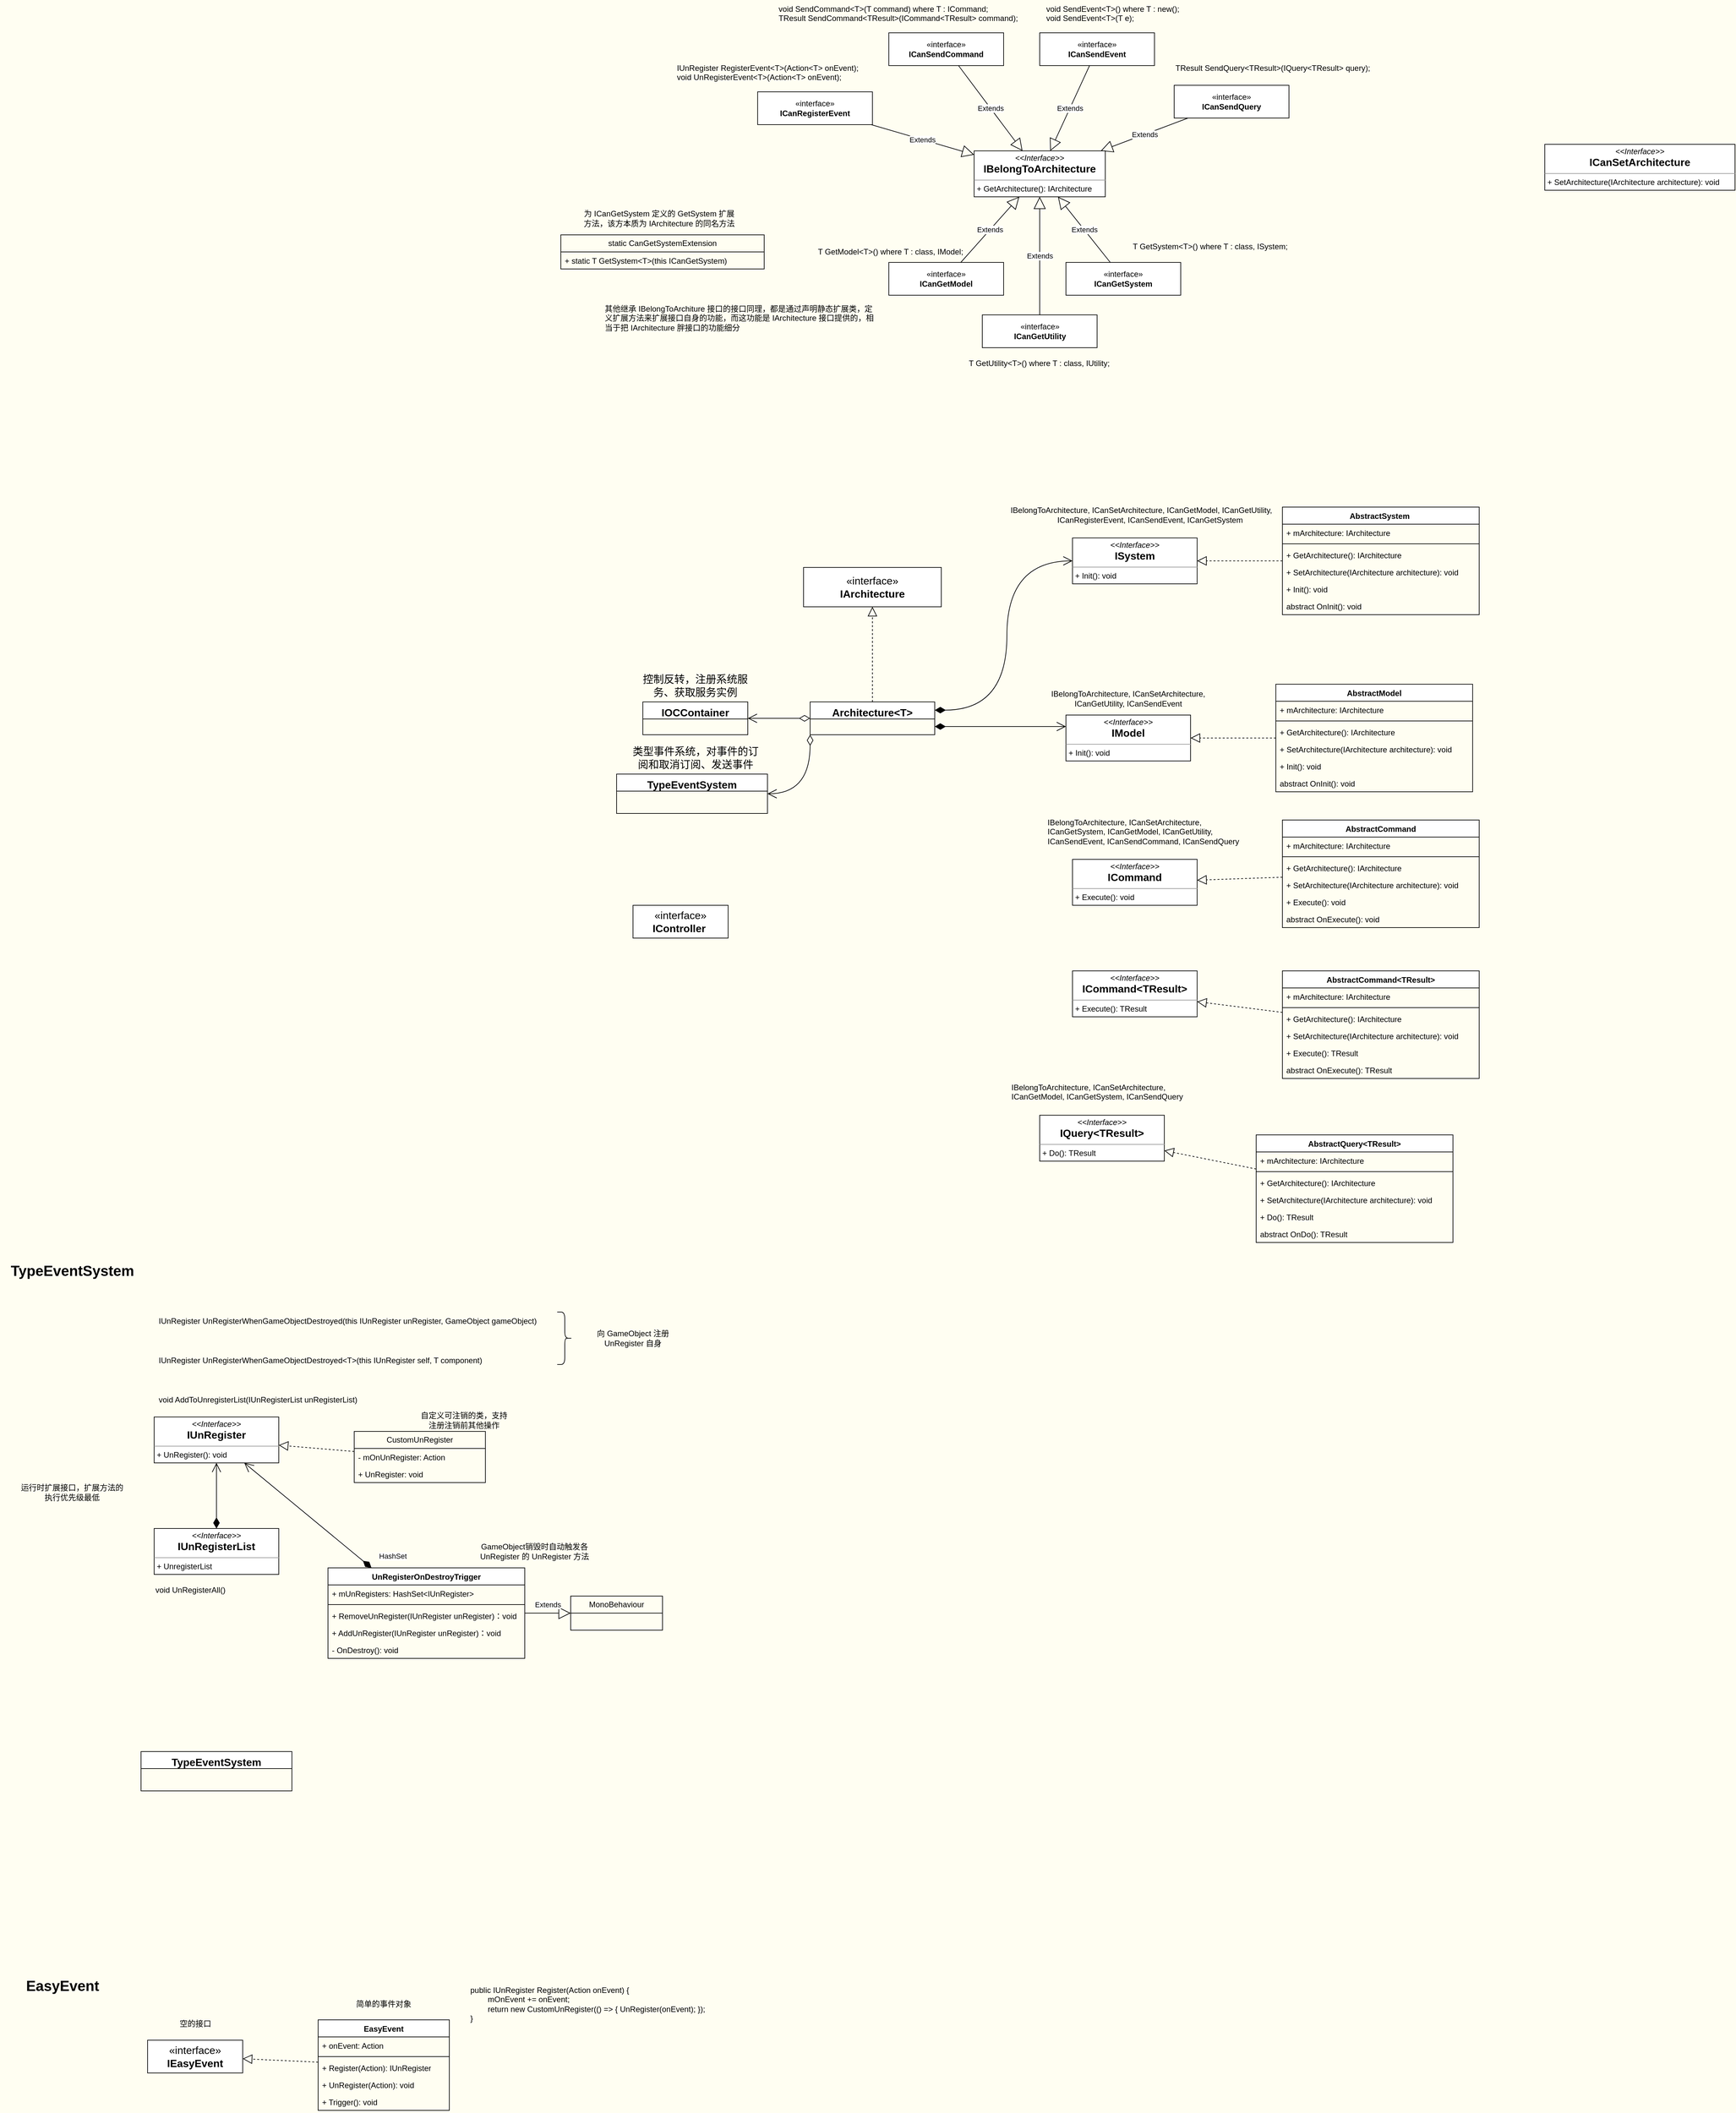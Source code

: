 <mxfile version="21.3.8" type="github">
  <diagram name="第 1 页" id="K_PBwv0A-eRRwEIqiVZz">
    <mxGraphModel dx="3599" dy="2292" grid="1" gridSize="10" guides="1" tooltips="1" connect="1" arrows="1" fold="1" page="0" pageScale="1" pageWidth="827" pageHeight="1169" background="#FFFEF2" math="0" shadow="0">
      <root>
        <mxCell id="0" />
        <mxCell id="1" parent="0" />
        <mxCell id="cIOsUQTodziZoNkcTuei-1" value="«interface»&lt;br&gt;&lt;b&gt;IArchitecture&lt;/b&gt;" style="html=1;whiteSpace=wrap;fontSize=16;" parent="1" vertex="1">
          <mxGeometry x="-870" y="-485" width="210" height="60" as="geometry" />
        </mxCell>
        <mxCell id="cIOsUQTodziZoNkcTuei-2" value="Architecture&amp;lt;T&amp;gt;" style="swimlane;fontStyle=1;align=center;verticalAlign=top;childLayout=stackLayout;horizontal=1;startSize=26;horizontalStack=0;resizeParent=1;resizeParentMax=0;resizeLast=0;collapsible=1;marginBottom=0;whiteSpace=wrap;html=1;fontSize=16;" parent="1" vertex="1">
          <mxGeometry x="-860" y="-280" width="190" height="50" as="geometry" />
        </mxCell>
        <mxCell id="cIOsUQTodziZoNkcTuei-9" style="edgeStyle=none;curved=1;rounded=0;orthogonalLoop=1;jettySize=auto;html=1;exitX=0.5;exitY=1;exitDx=0;exitDy=0;fontSize=12;startSize=8;endSize=8;" parent="1" edge="1">
          <mxGeometry relative="1" as="geometry">
            <mxPoint x="-355" y="-200" as="sourcePoint" />
            <mxPoint x="-355" y="-200" as="targetPoint" />
          </mxGeometry>
        </mxCell>
        <mxCell id="cIOsUQTodziZoNkcTuei-11" value="" style="endArrow=open;html=1;endSize=12;startArrow=diamondThin;startSize=14;startFill=1;edgeStyle=orthogonalEdgeStyle;align=left;verticalAlign=bottom;rounded=0;fontSize=12;curved=1;exitX=1;exitY=0.25;exitDx=0;exitDy=0;" parent="1" source="cIOsUQTodziZoNkcTuei-2" target="fSNr2YxQXtXftvXYu1Ss-7" edge="1">
          <mxGeometry x="-0.877" y="20" relative="1" as="geometry">
            <mxPoint x="-580" y="-420" as="sourcePoint" />
            <mxPoint x="-420" y="-420" as="targetPoint" />
            <Array as="points">
              <mxPoint x="-560" y="-267" />
              <mxPoint x="-560" y="-495" />
            </Array>
            <mxPoint as="offset" />
          </mxGeometry>
        </mxCell>
        <mxCell id="cIOsUQTodziZoNkcTuei-12" value="" style="endArrow=open;html=1;endSize=12;startArrow=diamondThin;startSize=14;startFill=1;edgeStyle=orthogonalEdgeStyle;align=left;verticalAlign=bottom;rounded=0;fontSize=12;curved=1;exitX=1;exitY=0.75;exitDx=0;exitDy=0;" parent="1" source="cIOsUQTodziZoNkcTuei-2" target="fSNr2YxQXtXftvXYu1Ss-22" edge="1">
          <mxGeometry x="-0.877" y="20" relative="1" as="geometry">
            <mxPoint x="-650" y="-420" as="sourcePoint" />
            <mxPoint x="-450" y="-242.5" as="targetPoint" />
            <mxPoint as="offset" />
            <Array as="points">
              <mxPoint x="-460" y="-243" />
              <mxPoint x="-460" y="-243" />
            </Array>
          </mxGeometry>
        </mxCell>
        <mxCell id="cIOsUQTodziZoNkcTuei-13" value="IOCContainer" style="swimlane;fontStyle=1;align=center;verticalAlign=top;childLayout=stackLayout;horizontal=1;startSize=26;horizontalStack=0;resizeParent=1;resizeParentMax=0;resizeLast=0;collapsible=1;marginBottom=0;whiteSpace=wrap;html=1;fontSize=16;" parent="1" vertex="1">
          <mxGeometry x="-1115" y="-280" width="160" height="50" as="geometry" />
        </mxCell>
        <mxCell id="cIOsUQTodziZoNkcTuei-17" value="" style="endArrow=open;html=1;endSize=12;startArrow=diamondThin;startSize=14;startFill=0;edgeStyle=orthogonalEdgeStyle;align=left;verticalAlign=bottom;rounded=0;fontSize=12;curved=1;" parent="1" source="cIOsUQTodziZoNkcTuei-2" target="cIOsUQTodziZoNkcTuei-13" edge="1">
          <mxGeometry x="-0.75" y="-15" relative="1" as="geometry">
            <mxPoint x="-870" y="-265" as="sourcePoint" />
            <mxPoint x="-730" y="-150" as="targetPoint" />
            <mxPoint as="offset" />
          </mxGeometry>
        </mxCell>
        <mxCell id="cIOsUQTodziZoNkcTuei-18" value="控制反转，注册系统服务、获取服务实例" style="text;html=1;strokeColor=none;fillColor=none;align=center;verticalAlign=middle;whiteSpace=wrap;rounded=0;fontSize=16;" parent="1" vertex="1">
          <mxGeometry x="-1130" y="-320" width="190" height="30" as="geometry" />
        </mxCell>
        <mxCell id="cIOsUQTodziZoNkcTuei-19" value="TypeEventSystem" style="swimlane;fontStyle=1;align=center;verticalAlign=top;childLayout=stackLayout;horizontal=1;startSize=26;horizontalStack=0;resizeParent=1;resizeParentMax=0;resizeLast=0;collapsible=1;marginBottom=0;whiteSpace=wrap;html=1;fontSize=16;" parent="1" vertex="1">
          <mxGeometry x="-1155" y="-170" width="230" height="60" as="geometry" />
        </mxCell>
        <mxCell id="cIOsUQTodziZoNkcTuei-23" value="" style="endArrow=open;html=1;endSize=12;startArrow=diamondThin;startSize=14;startFill=0;edgeStyle=orthogonalEdgeStyle;align=left;verticalAlign=bottom;rounded=0;fontSize=12;curved=1;exitX=0;exitY=1;exitDx=0;exitDy=0;entryX=1;entryY=0.5;entryDx=0;entryDy=0;" parent="1" source="cIOsUQTodziZoNkcTuei-2" target="cIOsUQTodziZoNkcTuei-19" edge="1">
          <mxGeometry x="-0.75" y="-15" relative="1" as="geometry">
            <mxPoint x="-850" y="-245" as="sourcePoint" />
            <mxPoint x="-950" y="-245" as="targetPoint" />
            <mxPoint as="offset" />
          </mxGeometry>
        </mxCell>
        <mxCell id="cIOsUQTodziZoNkcTuei-24" value="类型事件系统，对事件的订阅和取消订阅、发送事件" style="text;html=1;strokeColor=none;fillColor=none;align=center;verticalAlign=middle;whiteSpace=wrap;rounded=0;fontSize=16;" parent="1" vertex="1">
          <mxGeometry x="-1132.5" y="-210" width="195" height="30" as="geometry" />
        </mxCell>
        <mxCell id="fSNr2YxQXtXftvXYu1Ss-1" value="«interface»&lt;br&gt;&lt;b&gt;IController&amp;nbsp;&lt;/b&gt;" style="html=1;whiteSpace=wrap;fontSize=16;" vertex="1" parent="1">
          <mxGeometry x="-1130" y="30" width="145" height="50" as="geometry" />
        </mxCell>
        <mxCell id="fSNr2YxQXtXftvXYu1Ss-2" value="&lt;div&gt;IBelongToArchitecture, ICanSetArchitecture, ICanGetModel, ICanGetUtility,&lt;/div&gt;&lt;div&gt;&amp;nbsp; &amp;nbsp; &amp;nbsp; &amp;nbsp; ICanRegisterEvent, ICanSendEvent, ICanGetSystem&lt;/div&gt;" style="text;html=1;strokeColor=none;fillColor=none;align=center;verticalAlign=middle;whiteSpace=wrap;rounded=0;" vertex="1" parent="1">
          <mxGeometry x="-580" y="-590" width="450" height="50" as="geometry" />
        </mxCell>
        <mxCell id="fSNr2YxQXtXftvXYu1Ss-7" value="&lt;p style=&quot;margin:0px;margin-top:4px;text-align:center;&quot;&gt;&lt;i&gt;&amp;lt;&amp;lt;Interface&amp;gt;&amp;gt;&lt;/i&gt;&lt;br&gt;&lt;b style=&quot;border-color: var(--border-color); font-size: 16px;&quot;&gt;ISystem&lt;/b&gt;&lt;br&gt;&lt;/p&gt;&lt;hr size=&quot;1&quot;&gt;&lt;p style=&quot;margin:0px;margin-left:4px;&quot;&gt;&lt;/p&gt;&lt;p style=&quot;margin:0px;margin-left:4px;&quot;&gt;+ Init(): void&lt;br&gt;&lt;/p&gt;" style="verticalAlign=top;align=left;overflow=fill;fontSize=12;fontFamily=Helvetica;html=1;whiteSpace=wrap;movable=1;resizable=1;rotatable=1;deletable=1;editable=1;locked=0;connectable=1;" vertex="1" parent="1">
          <mxGeometry x="-460" y="-530" width="190" height="70" as="geometry" />
        </mxCell>
        <mxCell id="fSNr2YxQXtXftvXYu1Ss-8" value="AbstractSystem&amp;nbsp;" style="swimlane;fontStyle=1;align=center;verticalAlign=top;childLayout=stackLayout;horizontal=1;startSize=26;horizontalStack=0;resizeParent=1;resizeParentMax=0;resizeLast=0;collapsible=1;marginBottom=0;whiteSpace=wrap;html=1;" vertex="1" parent="1">
          <mxGeometry x="-140" y="-577" width="300" height="164" as="geometry" />
        </mxCell>
        <mxCell id="fSNr2YxQXtXftvXYu1Ss-12" value="+ mArchitecture: IArchitecture" style="text;strokeColor=none;fillColor=none;align=left;verticalAlign=top;spacingLeft=4;spacingRight=4;overflow=hidden;rotatable=0;points=[[0,0.5],[1,0.5]];portConstraint=eastwest;whiteSpace=wrap;html=1;" vertex="1" parent="fSNr2YxQXtXftvXYu1Ss-8">
          <mxGeometry y="26" width="300" height="26" as="geometry" />
        </mxCell>
        <mxCell id="fSNr2YxQXtXftvXYu1Ss-10" value="" style="line;strokeWidth=1;fillColor=none;align=left;verticalAlign=middle;spacingTop=-1;spacingLeft=3;spacingRight=3;rotatable=0;labelPosition=right;points=[];portConstraint=eastwest;strokeColor=inherit;" vertex="1" parent="fSNr2YxQXtXftvXYu1Ss-8">
          <mxGeometry y="52" width="300" height="8" as="geometry" />
        </mxCell>
        <mxCell id="fSNr2YxQXtXftvXYu1Ss-17" value="+ GetArchitecture(): IArchitecture" style="text;strokeColor=none;fillColor=none;align=left;verticalAlign=top;spacingLeft=4;spacingRight=4;overflow=hidden;rotatable=0;points=[[0,0.5],[1,0.5]];portConstraint=eastwest;whiteSpace=wrap;html=1;" vertex="1" parent="fSNr2YxQXtXftvXYu1Ss-8">
          <mxGeometry y="60" width="300" height="26" as="geometry" />
        </mxCell>
        <mxCell id="fSNr2YxQXtXftvXYu1Ss-11" value="+ SetArchitecture(IArchitecture architecture): void" style="text;strokeColor=none;fillColor=none;align=left;verticalAlign=top;spacingLeft=4;spacingRight=4;overflow=hidden;rotatable=0;points=[[0,0.5],[1,0.5]];portConstraint=eastwest;whiteSpace=wrap;html=1;" vertex="1" parent="fSNr2YxQXtXftvXYu1Ss-8">
          <mxGeometry y="86" width="300" height="26" as="geometry" />
        </mxCell>
        <mxCell id="fSNr2YxQXtXftvXYu1Ss-18" value="+ Init(): void" style="text;strokeColor=none;fillColor=none;align=left;verticalAlign=top;spacingLeft=4;spacingRight=4;overflow=hidden;rotatable=0;points=[[0,0.5],[1,0.5]];portConstraint=eastwest;whiteSpace=wrap;html=1;" vertex="1" parent="fSNr2YxQXtXftvXYu1Ss-8">
          <mxGeometry y="112" width="300" height="26" as="geometry" />
        </mxCell>
        <mxCell id="fSNr2YxQXtXftvXYu1Ss-19" value="abstract OnInit(): void" style="text;strokeColor=none;fillColor=none;align=left;verticalAlign=top;spacingLeft=4;spacingRight=4;overflow=hidden;rotatable=0;points=[[0,0.5],[1,0.5]];portConstraint=eastwest;whiteSpace=wrap;html=1;" vertex="1" parent="fSNr2YxQXtXftvXYu1Ss-8">
          <mxGeometry y="138" width="300" height="26" as="geometry" />
        </mxCell>
        <mxCell id="fSNr2YxQXtXftvXYu1Ss-14" value="" style="endArrow=block;dashed=1;endFill=0;endSize=12;html=1;rounded=0;" edge="1" parent="1" source="fSNr2YxQXtXftvXYu1Ss-8" target="fSNr2YxQXtXftvXYu1Ss-7">
          <mxGeometry width="160" relative="1" as="geometry">
            <mxPoint x="-210" y="-490" as="sourcePoint" />
            <mxPoint x="-50" y="-490" as="targetPoint" />
          </mxGeometry>
        </mxCell>
        <mxCell id="fSNr2YxQXtXftvXYu1Ss-15" value="" style="endArrow=block;dashed=1;endFill=0;endSize=12;html=1;rounded=0;" edge="1" parent="1" source="cIOsUQTodziZoNkcTuei-2" target="cIOsUQTodziZoNkcTuei-1">
          <mxGeometry width="160" relative="1" as="geometry">
            <mxPoint x="-130" y="-485" as="sourcePoint" />
            <mxPoint x="-260" y="-485" as="targetPoint" />
          </mxGeometry>
        </mxCell>
        <mxCell id="fSNr2YxQXtXftvXYu1Ss-21" value="IBelongToArchitecture, ICanSetArchitecture, ICanGetUtility, ICanSendEvent" style="text;html=1;strokeColor=none;fillColor=none;align=center;verticalAlign=middle;whiteSpace=wrap;rounded=0;" vertex="1" parent="1">
          <mxGeometry x="-530" y="-300" width="310" height="30" as="geometry" />
        </mxCell>
        <mxCell id="fSNr2YxQXtXftvXYu1Ss-22" value="&lt;p style=&quot;margin:0px;margin-top:4px;text-align:center;&quot;&gt;&lt;i&gt;&amp;lt;&amp;lt;Interface&amp;gt;&amp;gt;&lt;/i&gt;&lt;br&gt;&lt;b style=&quot;border-color: var(--border-color); font-size: 16px;&quot;&gt;IModel&lt;/b&gt;&lt;br&gt;&lt;/p&gt;&lt;hr size=&quot;1&quot;&gt;&lt;p style=&quot;margin:0px;margin-left:4px;&quot;&gt;&lt;/p&gt;&lt;p style=&quot;margin:0px;margin-left:4px;&quot;&gt;+ Init(): void&lt;br&gt;&lt;/p&gt;" style="verticalAlign=top;align=left;overflow=fill;fontSize=12;fontFamily=Helvetica;html=1;whiteSpace=wrap;movable=1;resizable=1;rotatable=1;deletable=1;editable=1;locked=0;connectable=1;" vertex="1" parent="1">
          <mxGeometry x="-470" y="-260" width="190" height="70" as="geometry" />
        </mxCell>
        <mxCell id="fSNr2YxQXtXftvXYu1Ss-23" value="AbstractModel" style="swimlane;fontStyle=1;align=center;verticalAlign=top;childLayout=stackLayout;horizontal=1;startSize=26;horizontalStack=0;resizeParent=1;resizeParentMax=0;resizeLast=0;collapsible=1;marginBottom=0;whiteSpace=wrap;html=1;" vertex="1" parent="1">
          <mxGeometry x="-150" y="-307" width="300" height="164" as="geometry" />
        </mxCell>
        <mxCell id="fSNr2YxQXtXftvXYu1Ss-24" value="+ mArchitecture: IArchitecture" style="text;strokeColor=none;fillColor=none;align=left;verticalAlign=top;spacingLeft=4;spacingRight=4;overflow=hidden;rotatable=0;points=[[0,0.5],[1,0.5]];portConstraint=eastwest;whiteSpace=wrap;html=1;" vertex="1" parent="fSNr2YxQXtXftvXYu1Ss-23">
          <mxGeometry y="26" width="300" height="26" as="geometry" />
        </mxCell>
        <mxCell id="fSNr2YxQXtXftvXYu1Ss-25" value="" style="line;strokeWidth=1;fillColor=none;align=left;verticalAlign=middle;spacingTop=-1;spacingLeft=3;spacingRight=3;rotatable=0;labelPosition=right;points=[];portConstraint=eastwest;strokeColor=inherit;" vertex="1" parent="fSNr2YxQXtXftvXYu1Ss-23">
          <mxGeometry y="52" width="300" height="8" as="geometry" />
        </mxCell>
        <mxCell id="fSNr2YxQXtXftvXYu1Ss-26" value="+ GetArchitecture(): IArchitecture" style="text;strokeColor=none;fillColor=none;align=left;verticalAlign=top;spacingLeft=4;spacingRight=4;overflow=hidden;rotatable=0;points=[[0,0.5],[1,0.5]];portConstraint=eastwest;whiteSpace=wrap;html=1;" vertex="1" parent="fSNr2YxQXtXftvXYu1Ss-23">
          <mxGeometry y="60" width="300" height="26" as="geometry" />
        </mxCell>
        <mxCell id="fSNr2YxQXtXftvXYu1Ss-27" value="+ SetArchitecture(IArchitecture architecture): void" style="text;strokeColor=none;fillColor=none;align=left;verticalAlign=top;spacingLeft=4;spacingRight=4;overflow=hidden;rotatable=0;points=[[0,0.5],[1,0.5]];portConstraint=eastwest;whiteSpace=wrap;html=1;" vertex="1" parent="fSNr2YxQXtXftvXYu1Ss-23">
          <mxGeometry y="86" width="300" height="26" as="geometry" />
        </mxCell>
        <mxCell id="fSNr2YxQXtXftvXYu1Ss-28" value="+ Init(): void" style="text;strokeColor=none;fillColor=none;align=left;verticalAlign=top;spacingLeft=4;spacingRight=4;overflow=hidden;rotatable=0;points=[[0,0.5],[1,0.5]];portConstraint=eastwest;whiteSpace=wrap;html=1;" vertex="1" parent="fSNr2YxQXtXftvXYu1Ss-23">
          <mxGeometry y="112" width="300" height="26" as="geometry" />
        </mxCell>
        <mxCell id="fSNr2YxQXtXftvXYu1Ss-29" value="abstract OnInit(): void" style="text;strokeColor=none;fillColor=none;align=left;verticalAlign=top;spacingLeft=4;spacingRight=4;overflow=hidden;rotatable=0;points=[[0,0.5],[1,0.5]];portConstraint=eastwest;whiteSpace=wrap;html=1;" vertex="1" parent="fSNr2YxQXtXftvXYu1Ss-23">
          <mxGeometry y="138" width="300" height="26" as="geometry" />
        </mxCell>
        <mxCell id="fSNr2YxQXtXftvXYu1Ss-30" value="" style="endArrow=block;dashed=1;endFill=0;endSize=12;html=1;rounded=0;" edge="1" parent="1" source="fSNr2YxQXtXftvXYu1Ss-23" target="fSNr2YxQXtXftvXYu1Ss-22">
          <mxGeometry width="160" relative="1" as="geometry">
            <mxPoint x="-140" y="-475" as="sourcePoint" />
            <mxPoint x="-260" y="-481" as="targetPoint" />
          </mxGeometry>
        </mxCell>
        <mxCell id="fSNr2YxQXtXftvXYu1Ss-31" value="&lt;p style=&quot;margin:0px;margin-top:4px;text-align:center;&quot;&gt;&lt;i&gt;&amp;lt;&amp;lt;Interface&amp;gt;&amp;gt;&lt;/i&gt;&lt;br&gt;&lt;b style=&quot;border-color: var(--border-color); font-size: 16px;&quot;&gt;ICommand&lt;/b&gt;&lt;br&gt;&lt;/p&gt;&lt;hr size=&quot;1&quot;&gt;&lt;p style=&quot;margin:0px;margin-left:4px;&quot;&gt;&lt;/p&gt;&lt;p style=&quot;margin:0px;margin-left:4px;&quot;&gt;+ Execute(): void&lt;br&gt;&lt;/p&gt;" style="verticalAlign=top;align=left;overflow=fill;fontSize=12;fontFamily=Helvetica;html=1;whiteSpace=wrap;movable=1;resizable=1;rotatable=1;deletable=1;editable=1;locked=0;connectable=1;" vertex="1" parent="1">
          <mxGeometry x="-460" y="-40" width="190" height="70" as="geometry" />
        </mxCell>
        <mxCell id="fSNr2YxQXtXftvXYu1Ss-32" value="&lt;p style=&quot;margin:0px;margin-top:4px;text-align:center;&quot;&gt;&lt;i&gt;&amp;lt;&amp;lt;Interface&amp;gt;&amp;gt;&lt;/i&gt;&lt;br&gt;&lt;b style=&quot;border-color: var(--border-color); font-size: 16px;&quot;&gt;ICommand&amp;lt;TResult&amp;gt;&lt;/b&gt;&lt;br&gt;&lt;/p&gt;&lt;hr size=&quot;1&quot;&gt;&lt;p style=&quot;margin:0px;margin-left:4px;&quot;&gt;&lt;/p&gt;&lt;p style=&quot;margin:0px;margin-left:4px;&quot;&gt;+ Execute(): TResult&lt;br&gt;&lt;/p&gt;" style="verticalAlign=top;align=left;overflow=fill;fontSize=12;fontFamily=Helvetica;html=1;whiteSpace=wrap;movable=1;resizable=1;rotatable=1;deletable=1;editable=1;locked=0;connectable=1;" vertex="1" parent="1">
          <mxGeometry x="-460" y="130" width="190" height="70" as="geometry" />
        </mxCell>
        <mxCell id="fSNr2YxQXtXftvXYu1Ss-33" value="IBelongToArchitecture, ICanSetArchitecture, ICanGetSystem, ICanGetModel, ICanGetUtility,&amp;#xa;        ICanSendEvent, ICanSendCommand, ICanSendQuery" style="text;whiteSpace=wrap;html=1;" vertex="1" parent="1">
          <mxGeometry x="-500" y="-110" width="310" height="50" as="geometry" />
        </mxCell>
        <mxCell id="fSNr2YxQXtXftvXYu1Ss-34" value="AbstractCommand" style="swimlane;fontStyle=1;align=center;verticalAlign=top;childLayout=stackLayout;horizontal=1;startSize=26;horizontalStack=0;resizeParent=1;resizeParentMax=0;resizeLast=0;collapsible=1;marginBottom=0;whiteSpace=wrap;html=1;" vertex="1" parent="1">
          <mxGeometry x="-140" y="-100" width="300" height="164" as="geometry" />
        </mxCell>
        <mxCell id="fSNr2YxQXtXftvXYu1Ss-35" value="+ mArchitecture: IArchitecture" style="text;strokeColor=none;fillColor=none;align=left;verticalAlign=top;spacingLeft=4;spacingRight=4;overflow=hidden;rotatable=0;points=[[0,0.5],[1,0.5]];portConstraint=eastwest;whiteSpace=wrap;html=1;" vertex="1" parent="fSNr2YxQXtXftvXYu1Ss-34">
          <mxGeometry y="26" width="300" height="26" as="geometry" />
        </mxCell>
        <mxCell id="fSNr2YxQXtXftvXYu1Ss-36" value="" style="line;strokeWidth=1;fillColor=none;align=left;verticalAlign=middle;spacingTop=-1;spacingLeft=3;spacingRight=3;rotatable=0;labelPosition=right;points=[];portConstraint=eastwest;strokeColor=inherit;" vertex="1" parent="fSNr2YxQXtXftvXYu1Ss-34">
          <mxGeometry y="52" width="300" height="8" as="geometry" />
        </mxCell>
        <mxCell id="fSNr2YxQXtXftvXYu1Ss-37" value="+ GetArchitecture(): IArchitecture" style="text;strokeColor=none;fillColor=none;align=left;verticalAlign=top;spacingLeft=4;spacingRight=4;overflow=hidden;rotatable=0;points=[[0,0.5],[1,0.5]];portConstraint=eastwest;whiteSpace=wrap;html=1;" vertex="1" parent="fSNr2YxQXtXftvXYu1Ss-34">
          <mxGeometry y="60" width="300" height="26" as="geometry" />
        </mxCell>
        <mxCell id="fSNr2YxQXtXftvXYu1Ss-38" value="+ SetArchitecture(IArchitecture architecture): void" style="text;strokeColor=none;fillColor=none;align=left;verticalAlign=top;spacingLeft=4;spacingRight=4;overflow=hidden;rotatable=0;points=[[0,0.5],[1,0.5]];portConstraint=eastwest;whiteSpace=wrap;html=1;" vertex="1" parent="fSNr2YxQXtXftvXYu1Ss-34">
          <mxGeometry y="86" width="300" height="26" as="geometry" />
        </mxCell>
        <mxCell id="fSNr2YxQXtXftvXYu1Ss-39" value="+ Execute(): void" style="text;strokeColor=none;fillColor=none;align=left;verticalAlign=top;spacingLeft=4;spacingRight=4;overflow=hidden;rotatable=0;points=[[0,0.5],[1,0.5]];portConstraint=eastwest;whiteSpace=wrap;html=1;" vertex="1" parent="fSNr2YxQXtXftvXYu1Ss-34">
          <mxGeometry y="112" width="300" height="26" as="geometry" />
        </mxCell>
        <mxCell id="fSNr2YxQXtXftvXYu1Ss-40" value="abstract OnExecute(): void" style="text;strokeColor=none;fillColor=none;align=left;verticalAlign=top;spacingLeft=4;spacingRight=4;overflow=hidden;rotatable=0;points=[[0,0.5],[1,0.5]];portConstraint=eastwest;whiteSpace=wrap;html=1;" vertex="1" parent="fSNr2YxQXtXftvXYu1Ss-34">
          <mxGeometry y="138" width="300" height="26" as="geometry" />
        </mxCell>
        <mxCell id="fSNr2YxQXtXftvXYu1Ss-41" value="" style="endArrow=block;dashed=1;endFill=0;endSize=12;html=1;rounded=0;" edge="1" parent="1" source="fSNr2YxQXtXftvXYu1Ss-34" target="fSNr2YxQXtXftvXYu1Ss-31">
          <mxGeometry width="160" relative="1" as="geometry">
            <mxPoint x="-140" y="-215" as="sourcePoint" />
            <mxPoint x="-270" y="-215" as="targetPoint" />
          </mxGeometry>
        </mxCell>
        <mxCell id="fSNr2YxQXtXftvXYu1Ss-42" value="AbstractCommand&amp;lt;TResult&amp;gt;" style="swimlane;fontStyle=1;align=center;verticalAlign=top;childLayout=stackLayout;horizontal=1;startSize=26;horizontalStack=0;resizeParent=1;resizeParentMax=0;resizeLast=0;collapsible=1;marginBottom=0;whiteSpace=wrap;html=1;" vertex="1" parent="1">
          <mxGeometry x="-140" y="130" width="300" height="164" as="geometry" />
        </mxCell>
        <mxCell id="fSNr2YxQXtXftvXYu1Ss-43" value="+ mArchitecture: IArchitecture" style="text;strokeColor=none;fillColor=none;align=left;verticalAlign=top;spacingLeft=4;spacingRight=4;overflow=hidden;rotatable=0;points=[[0,0.5],[1,0.5]];portConstraint=eastwest;whiteSpace=wrap;html=1;" vertex="1" parent="fSNr2YxQXtXftvXYu1Ss-42">
          <mxGeometry y="26" width="300" height="26" as="geometry" />
        </mxCell>
        <mxCell id="fSNr2YxQXtXftvXYu1Ss-44" value="" style="line;strokeWidth=1;fillColor=none;align=left;verticalAlign=middle;spacingTop=-1;spacingLeft=3;spacingRight=3;rotatable=0;labelPosition=right;points=[];portConstraint=eastwest;strokeColor=inherit;" vertex="1" parent="fSNr2YxQXtXftvXYu1Ss-42">
          <mxGeometry y="52" width="300" height="8" as="geometry" />
        </mxCell>
        <mxCell id="fSNr2YxQXtXftvXYu1Ss-45" value="+ GetArchitecture(): IArchitecture" style="text;strokeColor=none;fillColor=none;align=left;verticalAlign=top;spacingLeft=4;spacingRight=4;overflow=hidden;rotatable=0;points=[[0,0.5],[1,0.5]];portConstraint=eastwest;whiteSpace=wrap;html=1;" vertex="1" parent="fSNr2YxQXtXftvXYu1Ss-42">
          <mxGeometry y="60" width="300" height="26" as="geometry" />
        </mxCell>
        <mxCell id="fSNr2YxQXtXftvXYu1Ss-46" value="+ SetArchitecture(IArchitecture architecture): void" style="text;strokeColor=none;fillColor=none;align=left;verticalAlign=top;spacingLeft=4;spacingRight=4;overflow=hidden;rotatable=0;points=[[0,0.5],[1,0.5]];portConstraint=eastwest;whiteSpace=wrap;html=1;" vertex="1" parent="fSNr2YxQXtXftvXYu1Ss-42">
          <mxGeometry y="86" width="300" height="26" as="geometry" />
        </mxCell>
        <mxCell id="fSNr2YxQXtXftvXYu1Ss-47" value="+ Execute(): TResult" style="text;strokeColor=none;fillColor=none;align=left;verticalAlign=top;spacingLeft=4;spacingRight=4;overflow=hidden;rotatable=0;points=[[0,0.5],[1,0.5]];portConstraint=eastwest;whiteSpace=wrap;html=1;" vertex="1" parent="fSNr2YxQXtXftvXYu1Ss-42">
          <mxGeometry y="112" width="300" height="26" as="geometry" />
        </mxCell>
        <mxCell id="fSNr2YxQXtXftvXYu1Ss-48" value="abstract OnExecute(): TResult" style="text;strokeColor=none;fillColor=none;align=left;verticalAlign=top;spacingLeft=4;spacingRight=4;overflow=hidden;rotatable=0;points=[[0,0.5],[1,0.5]];portConstraint=eastwest;whiteSpace=wrap;html=1;" vertex="1" parent="fSNr2YxQXtXftvXYu1Ss-42">
          <mxGeometry y="138" width="300" height="26" as="geometry" />
        </mxCell>
        <mxCell id="fSNr2YxQXtXftvXYu1Ss-49" value="" style="endArrow=block;dashed=1;endFill=0;endSize=12;html=1;rounded=0;" edge="1" parent="1" source="fSNr2YxQXtXftvXYu1Ss-42" target="fSNr2YxQXtXftvXYu1Ss-32">
          <mxGeometry width="160" relative="1" as="geometry">
            <mxPoint x="-130" y="-19" as="sourcePoint" />
            <mxPoint x="-260" y="-28" as="targetPoint" />
          </mxGeometry>
        </mxCell>
        <mxCell id="fSNr2YxQXtXftvXYu1Ss-50" value="&lt;p style=&quot;margin:0px;margin-top:4px;text-align:center;&quot;&gt;&lt;i&gt;&amp;lt;&amp;lt;Interface&amp;gt;&amp;gt;&lt;/i&gt;&lt;br&gt;&lt;b style=&quot;border-color: var(--border-color); font-size: 16px;&quot;&gt;IQuery&amp;lt;TResult&amp;gt;&lt;/b&gt;&lt;br&gt;&lt;/p&gt;&lt;hr size=&quot;1&quot;&gt;&lt;p style=&quot;margin:0px;margin-left:4px;&quot;&gt;&lt;/p&gt;&lt;p style=&quot;margin:0px;margin-left:4px;&quot;&gt;+ Do(): TResult&lt;br&gt;&lt;/p&gt;" style="verticalAlign=top;align=left;overflow=fill;fontSize=12;fontFamily=Helvetica;html=1;whiteSpace=wrap;movable=1;resizable=1;rotatable=1;deletable=1;editable=1;locked=0;connectable=1;" vertex="1" parent="1">
          <mxGeometry x="-510" y="350" width="190" height="70" as="geometry" />
        </mxCell>
        <mxCell id="fSNr2YxQXtXftvXYu1Ss-51" value="IBelongToArchitecture, ICanSetArchitecture, ICanGetModel, ICanGetSystem, ICanSendQuery" style="text;whiteSpace=wrap;html=1;" vertex="1" parent="1">
          <mxGeometry x="-555" y="294" width="285" height="50" as="geometry" />
        </mxCell>
        <mxCell id="fSNr2YxQXtXftvXYu1Ss-52" value="AbstractQuery&amp;lt;TResult&amp;gt;" style="swimlane;fontStyle=1;align=center;verticalAlign=top;childLayout=stackLayout;horizontal=1;startSize=26;horizontalStack=0;resizeParent=1;resizeParentMax=0;resizeLast=0;collapsible=1;marginBottom=0;whiteSpace=wrap;html=1;" vertex="1" parent="1">
          <mxGeometry x="-180" y="380" width="300" height="164" as="geometry" />
        </mxCell>
        <mxCell id="fSNr2YxQXtXftvXYu1Ss-53" value="+ mArchitecture: IArchitecture" style="text;strokeColor=none;fillColor=none;align=left;verticalAlign=top;spacingLeft=4;spacingRight=4;overflow=hidden;rotatable=0;points=[[0,0.5],[1,0.5]];portConstraint=eastwest;whiteSpace=wrap;html=1;" vertex="1" parent="fSNr2YxQXtXftvXYu1Ss-52">
          <mxGeometry y="26" width="300" height="26" as="geometry" />
        </mxCell>
        <mxCell id="fSNr2YxQXtXftvXYu1Ss-54" value="" style="line;strokeWidth=1;fillColor=none;align=left;verticalAlign=middle;spacingTop=-1;spacingLeft=3;spacingRight=3;rotatable=0;labelPosition=right;points=[];portConstraint=eastwest;strokeColor=inherit;" vertex="1" parent="fSNr2YxQXtXftvXYu1Ss-52">
          <mxGeometry y="52" width="300" height="8" as="geometry" />
        </mxCell>
        <mxCell id="fSNr2YxQXtXftvXYu1Ss-55" value="+ GetArchitecture(): IArchitecture" style="text;strokeColor=none;fillColor=none;align=left;verticalAlign=top;spacingLeft=4;spacingRight=4;overflow=hidden;rotatable=0;points=[[0,0.5],[1,0.5]];portConstraint=eastwest;whiteSpace=wrap;html=1;" vertex="1" parent="fSNr2YxQXtXftvXYu1Ss-52">
          <mxGeometry y="60" width="300" height="26" as="geometry" />
        </mxCell>
        <mxCell id="fSNr2YxQXtXftvXYu1Ss-56" value="+ SetArchitecture(IArchitecture architecture): void" style="text;strokeColor=none;fillColor=none;align=left;verticalAlign=top;spacingLeft=4;spacingRight=4;overflow=hidden;rotatable=0;points=[[0,0.5],[1,0.5]];portConstraint=eastwest;whiteSpace=wrap;html=1;" vertex="1" parent="fSNr2YxQXtXftvXYu1Ss-52">
          <mxGeometry y="86" width="300" height="26" as="geometry" />
        </mxCell>
        <mxCell id="fSNr2YxQXtXftvXYu1Ss-57" value="+ Do(): TResult" style="text;strokeColor=none;fillColor=none;align=left;verticalAlign=top;spacingLeft=4;spacingRight=4;overflow=hidden;rotatable=0;points=[[0,0.5],[1,0.5]];portConstraint=eastwest;whiteSpace=wrap;html=1;" vertex="1" parent="fSNr2YxQXtXftvXYu1Ss-52">
          <mxGeometry y="112" width="300" height="26" as="geometry" />
        </mxCell>
        <mxCell id="fSNr2YxQXtXftvXYu1Ss-58" value="abstract OnDo(): TResult" style="text;strokeColor=none;fillColor=none;align=left;verticalAlign=top;spacingLeft=4;spacingRight=4;overflow=hidden;rotatable=0;points=[[0,0.5],[1,0.5]];portConstraint=eastwest;whiteSpace=wrap;html=1;" vertex="1" parent="fSNr2YxQXtXftvXYu1Ss-52">
          <mxGeometry y="138" width="300" height="26" as="geometry" />
        </mxCell>
        <mxCell id="fSNr2YxQXtXftvXYu1Ss-59" value="" style="endArrow=block;dashed=1;endFill=0;endSize=12;html=1;rounded=0;" edge="1" parent="1" source="fSNr2YxQXtXftvXYu1Ss-52" target="fSNr2YxQXtXftvXYu1Ss-50">
          <mxGeometry width="160" relative="1" as="geometry">
            <mxPoint x="-130" y="203" as="sourcePoint" />
            <mxPoint x="-260" y="187" as="targetPoint" />
          </mxGeometry>
        </mxCell>
        <mxCell id="fSNr2YxQXtXftvXYu1Ss-60" value="&lt;p style=&quot;margin:0px;margin-top:4px;text-align:center;&quot;&gt;&lt;i&gt;&amp;lt;&amp;lt;Interface&amp;gt;&amp;gt;&lt;/i&gt;&lt;br&gt;&lt;b style=&quot;border-color: var(--border-color); font-size: 16px;&quot;&gt;IBelongToArchitecture&lt;/b&gt;&lt;br&gt;&lt;/p&gt;&lt;hr size=&quot;1&quot;&gt;&lt;p style=&quot;margin:0px;margin-left:4px;&quot;&gt;&lt;/p&gt;&lt;p style=&quot;margin:0px;margin-left:4px;&quot;&gt;+ GetArchitecture(): IArchitecture&lt;/p&gt;" style="verticalAlign=top;align=left;overflow=fill;fontSize=12;fontFamily=Helvetica;html=1;whiteSpace=wrap;movable=1;resizable=1;rotatable=1;deletable=1;editable=1;locked=0;connectable=1;" vertex="1" parent="1">
          <mxGeometry x="-610" y="-1120" width="200" height="70" as="geometry" />
        </mxCell>
        <mxCell id="fSNr2YxQXtXftvXYu1Ss-61" value="&lt;p style=&quot;margin:0px;margin-top:4px;text-align:center;&quot;&gt;&lt;i&gt;&amp;lt;&amp;lt;Interface&amp;gt;&amp;gt;&lt;/i&gt;&lt;br&gt;&lt;b style=&quot;border-color: var(--border-color); font-size: 16px;&quot;&gt;ICanSetArchitecture&lt;/b&gt;&lt;br&gt;&lt;/p&gt;&lt;hr size=&quot;1&quot;&gt;&lt;p style=&quot;margin:0px;margin-left:4px;&quot;&gt;&lt;/p&gt;&lt;p style=&quot;margin:0px;margin-left:4px;&quot;&gt;+ SetArchitecture(IArchitecture architecture): void&lt;br&gt;&lt;/p&gt;" style="verticalAlign=top;align=left;overflow=fill;fontSize=12;fontFamily=Helvetica;html=1;whiteSpace=wrap;movable=1;resizable=1;rotatable=1;deletable=1;editable=1;locked=0;connectable=1;" vertex="1" parent="1">
          <mxGeometry x="260" y="-1130" width="290" height="70" as="geometry" />
        </mxCell>
        <mxCell id="fSNr2YxQXtXftvXYu1Ss-62" value="«interface»&lt;br&gt;&lt;b&gt;ICanGetModel&lt;/b&gt;" style="html=1;whiteSpace=wrap;" vertex="1" parent="1">
          <mxGeometry x="-740" y="-950" width="175" height="50" as="geometry" />
        </mxCell>
        <mxCell id="fSNr2YxQXtXftvXYu1Ss-63" value="«interface»&lt;br&gt;&lt;b&gt;ICanGetSystem&lt;/b&gt;" style="html=1;whiteSpace=wrap;" vertex="1" parent="1">
          <mxGeometry x="-470" y="-950" width="175" height="50" as="geometry" />
        </mxCell>
        <mxCell id="fSNr2YxQXtXftvXYu1Ss-64" value="Extends" style="endArrow=block;endSize=16;endFill=0;html=1;rounded=0;" edge="1" parent="1" source="fSNr2YxQXtXftvXYu1Ss-62" target="fSNr2YxQXtXftvXYu1Ss-60">
          <mxGeometry width="160" relative="1" as="geometry">
            <mxPoint x="-520" y="-970" as="sourcePoint" />
            <mxPoint x="-360" y="-970" as="targetPoint" />
          </mxGeometry>
        </mxCell>
        <mxCell id="fSNr2YxQXtXftvXYu1Ss-65" value="Extends" style="endArrow=block;endSize=16;endFill=0;html=1;rounded=0;" edge="1" parent="1" source="fSNr2YxQXtXftvXYu1Ss-63" target="fSNr2YxQXtXftvXYu1Ss-60">
          <mxGeometry width="160" relative="1" as="geometry">
            <mxPoint x="-620" y="-940" as="sourcePoint" />
            <mxPoint x="-531" y="-1040" as="targetPoint" />
          </mxGeometry>
        </mxCell>
        <mxCell id="fSNr2YxQXtXftvXYu1Ss-66" value="static CanGetSystemExtension" style="swimlane;fontStyle=0;childLayout=stackLayout;horizontal=1;startSize=26;fillColor=none;horizontalStack=0;resizeParent=1;resizeParentMax=0;resizeLast=0;collapsible=1;marginBottom=0;whiteSpace=wrap;html=1;" vertex="1" parent="1">
          <mxGeometry x="-1240" y="-992" width="310" height="52" as="geometry" />
        </mxCell>
        <mxCell id="fSNr2YxQXtXftvXYu1Ss-67" value="+ static T GetSystem&amp;lt;T&amp;gt;(this ICanGetSystem)" style="text;strokeColor=none;fillColor=none;align=left;verticalAlign=top;spacingLeft=4;spacingRight=4;overflow=hidden;rotatable=0;points=[[0,0.5],[1,0.5]];portConstraint=eastwest;whiteSpace=wrap;html=1;" vertex="1" parent="fSNr2YxQXtXftvXYu1Ss-66">
          <mxGeometry y="26" width="310" height="26" as="geometry" />
        </mxCell>
        <mxCell id="fSNr2YxQXtXftvXYu1Ss-70" value="为 ICanGetSystem 定义的 GetSystem 扩展方法，该方本质为 IArchitecture 的同名方法" style="text;html=1;strokeColor=none;fillColor=none;align=center;verticalAlign=middle;whiteSpace=wrap;rounded=0;" vertex="1" parent="1">
          <mxGeometry x="-1210" y="-1032" width="240" height="30" as="geometry" />
        </mxCell>
        <mxCell id="fSNr2YxQXtXftvXYu1Ss-71" value="其他继承 IBelongToArchiture 接口的接口同理，都是通过声明静态扩展类，定义扩展方法来扩展接口自身的功能，而这功能是 IArchitecture 接口提供的，相当于把 IArchitecture 胖接口的功能细分" style="text;html=1;strokeColor=none;fillColor=none;align=left;verticalAlign=middle;whiteSpace=wrap;rounded=0;" vertex="1" parent="1">
          <mxGeometry x="-1175" y="-910" width="415" height="90" as="geometry" />
        </mxCell>
        <mxCell id="fSNr2YxQXtXftvXYu1Ss-72" value="«interface»&lt;br&gt;&lt;b&gt;ICanGetUtility&lt;/b&gt;" style="html=1;whiteSpace=wrap;" vertex="1" parent="1">
          <mxGeometry x="-597.5" y="-870" width="175" height="50" as="geometry" />
        </mxCell>
        <mxCell id="fSNr2YxQXtXftvXYu1Ss-73" value="Extends" style="endArrow=block;endSize=16;endFill=0;html=1;rounded=0;" edge="1" parent="1" source="fSNr2YxQXtXftvXYu1Ss-72" target="fSNr2YxQXtXftvXYu1Ss-60">
          <mxGeometry width="160" relative="1" as="geometry">
            <mxPoint x="-392" y="-940" as="sourcePoint" />
            <mxPoint x="-472" y="-1040" as="targetPoint" />
          </mxGeometry>
        </mxCell>
        <mxCell id="fSNr2YxQXtXftvXYu1Ss-74" value="«interface»&lt;br&gt;&lt;b&gt;ICanRegisterEvent&lt;/b&gt;" style="html=1;whiteSpace=wrap;" vertex="1" parent="1">
          <mxGeometry x="-940" y="-1210" width="175" height="50" as="geometry" />
        </mxCell>
        <mxCell id="fSNr2YxQXtXftvXYu1Ss-75" value="«interface»&lt;br&gt;&lt;b&gt;ICanSendCommand&lt;/b&gt;" style="html=1;whiteSpace=wrap;" vertex="1" parent="1">
          <mxGeometry x="-740" y="-1300" width="175" height="50" as="geometry" />
        </mxCell>
        <mxCell id="fSNr2YxQXtXftvXYu1Ss-76" value="«interface»&lt;br&gt;&lt;b&gt;ICanSendEvent&lt;/b&gt;" style="html=1;whiteSpace=wrap;" vertex="1" parent="1">
          <mxGeometry x="-510" y="-1300" width="175" height="50" as="geometry" />
        </mxCell>
        <mxCell id="fSNr2YxQXtXftvXYu1Ss-77" value="«interface»&lt;br&gt;&lt;b&gt;ICanSendQuery&lt;/b&gt;" style="html=1;whiteSpace=wrap;" vertex="1" parent="1">
          <mxGeometry x="-305" y="-1220" width="175" height="50" as="geometry" />
        </mxCell>
        <mxCell id="fSNr2YxQXtXftvXYu1Ss-78" value="Extends" style="endArrow=block;endSize=16;endFill=0;html=1;rounded=0;" edge="1" parent="1" source="fSNr2YxQXtXftvXYu1Ss-74" target="fSNr2YxQXtXftvXYu1Ss-60">
          <mxGeometry width="160" relative="1" as="geometry">
            <mxPoint x="-620" y="-940" as="sourcePoint" />
            <mxPoint x="-531" y="-1040" as="targetPoint" />
          </mxGeometry>
        </mxCell>
        <mxCell id="fSNr2YxQXtXftvXYu1Ss-79" value="Extends" style="endArrow=block;endSize=16;endFill=0;html=1;rounded=0;" edge="1" parent="1" source="fSNr2YxQXtXftvXYu1Ss-75" target="fSNr2YxQXtXftvXYu1Ss-60">
          <mxGeometry width="160" relative="1" as="geometry">
            <mxPoint x="-757" y="-1150" as="sourcePoint" />
            <mxPoint x="-600" y="-1104" as="targetPoint" />
          </mxGeometry>
        </mxCell>
        <mxCell id="fSNr2YxQXtXftvXYu1Ss-80" value="Extends" style="endArrow=block;endSize=16;endFill=0;html=1;rounded=0;" edge="1" parent="1" source="fSNr2YxQXtXftvXYu1Ss-76" target="fSNr2YxQXtXftvXYu1Ss-60">
          <mxGeometry width="160" relative="1" as="geometry">
            <mxPoint x="-624" y="-1240" as="sourcePoint" />
            <mxPoint x="-526" y="-1110" as="targetPoint" />
          </mxGeometry>
        </mxCell>
        <mxCell id="fSNr2YxQXtXftvXYu1Ss-81" value="Extends" style="endArrow=block;endSize=16;endFill=0;html=1;rounded=0;" edge="1" parent="1" source="fSNr2YxQXtXftvXYu1Ss-77" target="fSNr2YxQXtXftvXYu1Ss-60">
          <mxGeometry width="160" relative="1" as="geometry">
            <mxPoint x="-424" y="-1240" as="sourcePoint" />
            <mxPoint x="-484" y="-1110" as="targetPoint" />
          </mxGeometry>
        </mxCell>
        <mxCell id="fSNr2YxQXtXftvXYu1Ss-82" value="IUnRegister RegisterEvent&amp;lt;T&amp;gt;(Action&amp;lt;T&amp;gt; onEvent);&lt;br&gt;void UnRegisterEvent&amp;lt;T&amp;gt;(Action&amp;lt;T&amp;gt; onEvent);" style="text;whiteSpace=wrap;html=1;align=left;" vertex="1" parent="1">
          <mxGeometry x="-1065" y="-1260" width="300" height="50" as="geometry" />
        </mxCell>
        <mxCell id="fSNr2YxQXtXftvXYu1Ss-83" value="void SendEvent&amp;lt;T&amp;gt;() where T : new();&lt;br&gt;void SendEvent&amp;lt;T&amp;gt;(T e);" style="text;whiteSpace=wrap;html=1;" vertex="1" parent="1">
          <mxGeometry x="-502.5" y="-1350" width="240" height="40" as="geometry" />
        </mxCell>
        <mxCell id="fSNr2YxQXtXftvXYu1Ss-84" value="void SendCommand&amp;lt;T&amp;gt;(T command) where T : ICommand;&lt;br&gt;TResult SendCommand&amp;lt;TResult&amp;gt;(ICommand&amp;lt;TResult&amp;gt; command);" style="text;whiteSpace=wrap;html=1;" vertex="1" parent="1">
          <mxGeometry x="-910" y="-1350" width="380" height="50" as="geometry" />
        </mxCell>
        <mxCell id="fSNr2YxQXtXftvXYu1Ss-85" value="TResult SendQuery&amp;lt;TResult&amp;gt;(IQuery&amp;lt;TResult&amp;gt; query);" style="text;whiteSpace=wrap;html=1;" vertex="1" parent="1">
          <mxGeometry x="-305" y="-1260" width="330" height="30" as="geometry" />
        </mxCell>
        <mxCell id="fSNr2YxQXtXftvXYu1Ss-86" value="T GetSystem&amp;lt;T&amp;gt;() where T : class, ISystem;" style="text;whiteSpace=wrap;html=1;" vertex="1" parent="1">
          <mxGeometry x="-370" y="-988" width="270" height="40" as="geometry" />
        </mxCell>
        <mxCell id="fSNr2YxQXtXftvXYu1Ss-87" value="T GetModel&amp;lt;T&amp;gt;() where T : class, IModel;" style="text;whiteSpace=wrap;html=1;" vertex="1" parent="1">
          <mxGeometry x="-850" y="-980" width="250" height="40" as="geometry" />
        </mxCell>
        <mxCell id="fSNr2YxQXtXftvXYu1Ss-88" value="T GetUtility&amp;lt;T&amp;gt;() where T : class, IUtility;" style="text;whiteSpace=wrap;html=1;" vertex="1" parent="1">
          <mxGeometry x="-620" y="-810" width="250" height="40" as="geometry" />
        </mxCell>
        <mxCell id="fSNr2YxQXtXftvXYu1Ss-89" value="TypeEventSystem" style="text;align=center;fontStyle=1;verticalAlign=middle;spacingLeft=3;spacingRight=3;strokeColor=none;rotatable=0;points=[[0,0.5],[1,0.5]];portConstraint=eastwest;html=1;fontSize=22;" vertex="1" parent="1">
          <mxGeometry x="-2080" y="560" width="190" height="56" as="geometry" />
        </mxCell>
        <mxCell id="fSNr2YxQXtXftvXYu1Ss-90" value="&lt;p style=&quot;margin:0px;margin-top:4px;text-align:center;&quot;&gt;&lt;i&gt;&amp;lt;&amp;lt;Interface&amp;gt;&amp;gt;&lt;/i&gt;&lt;br&gt;&lt;b style=&quot;border-color: var(--border-color); font-size: 16px;&quot;&gt;IUnRegister&lt;/b&gt;&lt;br&gt;&lt;/p&gt;&lt;hr size=&quot;1&quot;&gt;&lt;p style=&quot;margin:0px;margin-left:4px;&quot;&gt;&lt;/p&gt;&lt;p style=&quot;margin:0px;margin-left:4px;&quot;&gt;+ UnRegister(): void&lt;br&gt;&lt;/p&gt;" style="verticalAlign=top;align=left;overflow=fill;fontSize=12;fontFamily=Helvetica;html=1;whiteSpace=wrap;movable=1;resizable=1;rotatable=1;deletable=1;editable=1;locked=0;connectable=1;" vertex="1" parent="1">
          <mxGeometry x="-1860" y="810" width="190" height="70" as="geometry" />
        </mxCell>
        <mxCell id="fSNr2YxQXtXftvXYu1Ss-91" value="&lt;p style=&quot;margin:0px;margin-top:4px;text-align:center;&quot;&gt;&lt;i&gt;&amp;lt;&amp;lt;Interface&amp;gt;&amp;gt;&lt;/i&gt;&lt;br&gt;&lt;b style=&quot;border-color: var(--border-color); font-size: 16px;&quot;&gt;IUnRegisterList&lt;/b&gt;&lt;br&gt;&lt;/p&gt;&lt;hr size=&quot;1&quot;&gt;&lt;p style=&quot;margin:0px;margin-left:4px;&quot;&gt;&lt;/p&gt;&lt;p style=&quot;margin:0px;margin-left:4px;&quot;&gt;+ UnregisterList&amp;nbsp;&lt;br&gt;&lt;/p&gt;" style="verticalAlign=top;align=left;overflow=fill;fontSize=12;fontFamily=Helvetica;html=1;whiteSpace=wrap;movable=1;resizable=1;rotatable=1;deletable=1;editable=1;locked=0;connectable=1;" vertex="1" parent="1">
          <mxGeometry x="-1860" y="980" width="190" height="70" as="geometry" />
        </mxCell>
        <mxCell id="fSNr2YxQXtXftvXYu1Ss-92" value="" style="endArrow=open;html=1;endSize=12;startArrow=diamondThin;startSize=14;startFill=1;edgeStyle=orthogonalEdgeStyle;align=left;verticalAlign=bottom;rounded=0;" edge="1" parent="1" source="fSNr2YxQXtXftvXYu1Ss-91" target="fSNr2YxQXtXftvXYu1Ss-90">
          <mxGeometry x="-0.8" y="-20" relative="1" as="geometry">
            <mxPoint x="-1685" y="940" as="sourcePoint" />
            <mxPoint x="-1525" y="940" as="targetPoint" />
            <mxPoint as="offset" />
          </mxGeometry>
        </mxCell>
        <mxCell id="fSNr2YxQXtXftvXYu1Ss-93" value="void AddToUnregisterList(IUnRegisterList unRegisterList)" style="text;whiteSpace=wrap;html=1;" vertex="1" parent="1">
          <mxGeometry x="-1855" y="770" width="310" height="40" as="geometry" />
        </mxCell>
        <mxCell id="fSNr2YxQXtXftvXYu1Ss-94" value="void UnRegisterAll()" style="text;whiteSpace=wrap;html=1;" vertex="1" parent="1">
          <mxGeometry x="-1860" y="1060" width="110" height="40" as="geometry" />
        </mxCell>
        <mxCell id="fSNr2YxQXtXftvXYu1Ss-95" value="运行时扩展接口，扩展方法的执行优先级最低" style="text;html=1;strokeColor=none;fillColor=none;align=center;verticalAlign=middle;whiteSpace=wrap;rounded=0;" vertex="1" parent="1">
          <mxGeometry x="-2065" y="910" width="160" height="30" as="geometry" />
        </mxCell>
        <mxCell id="fSNr2YxQXtXftvXYu1Ss-96" value="CustomUnRegister" style="swimlane;fontStyle=0;childLayout=stackLayout;horizontal=1;startSize=26;fillColor=none;horizontalStack=0;resizeParent=1;resizeParentMax=0;resizeLast=0;collapsible=1;marginBottom=0;whiteSpace=wrap;html=1;" vertex="1" parent="1">
          <mxGeometry x="-1555" y="832" width="200" height="78" as="geometry" />
        </mxCell>
        <mxCell id="fSNr2YxQXtXftvXYu1Ss-97" value="- mOnUnRegister: Action" style="text;strokeColor=none;fillColor=none;align=left;verticalAlign=top;spacingLeft=4;spacingRight=4;overflow=hidden;rotatable=0;points=[[0,0.5],[1,0.5]];portConstraint=eastwest;whiteSpace=wrap;html=1;" vertex="1" parent="fSNr2YxQXtXftvXYu1Ss-96">
          <mxGeometry y="26" width="200" height="26" as="geometry" />
        </mxCell>
        <mxCell id="fSNr2YxQXtXftvXYu1Ss-98" value="+ UnRegister: void" style="text;strokeColor=none;fillColor=none;align=left;verticalAlign=top;spacingLeft=4;spacingRight=4;overflow=hidden;rotatable=0;points=[[0,0.5],[1,0.5]];portConstraint=eastwest;whiteSpace=wrap;html=1;" vertex="1" parent="fSNr2YxQXtXftvXYu1Ss-96">
          <mxGeometry y="52" width="200" height="26" as="geometry" />
        </mxCell>
        <mxCell id="fSNr2YxQXtXftvXYu1Ss-100" value="" style="endArrow=block;dashed=1;endFill=0;endSize=12;html=1;rounded=0;" edge="1" parent="1" source="fSNr2YxQXtXftvXYu1Ss-96" target="fSNr2YxQXtXftvXYu1Ss-90">
          <mxGeometry width="160" relative="1" as="geometry">
            <mxPoint x="-1595" y="880" as="sourcePoint" />
            <mxPoint x="-1435" y="880" as="targetPoint" />
          </mxGeometry>
        </mxCell>
        <mxCell id="fSNr2YxQXtXftvXYu1Ss-101" value="自定义可注销的类，支持注册注销前其他操作" style="text;html=1;strokeColor=none;fillColor=none;align=center;verticalAlign=middle;whiteSpace=wrap;rounded=0;" vertex="1" parent="1">
          <mxGeometry x="-1455" y="800" width="135" height="30" as="geometry" />
        </mxCell>
        <mxCell id="fSNr2YxQXtXftvXYu1Ss-103" value="UnRegisterOnDestroyTrigger" style="swimlane;fontStyle=1;align=center;verticalAlign=top;childLayout=stackLayout;horizontal=1;startSize=26;horizontalStack=0;resizeParent=1;resizeParentMax=0;resizeLast=0;collapsible=1;marginBottom=0;whiteSpace=wrap;html=1;" vertex="1" parent="1">
          <mxGeometry x="-1595" y="1040" width="300" height="138" as="geometry" />
        </mxCell>
        <mxCell id="fSNr2YxQXtXftvXYu1Ss-104" value="+ mUnRegisters: HashSet&amp;lt;IUnRegister&amp;gt;" style="text;strokeColor=none;fillColor=none;align=left;verticalAlign=top;spacingLeft=4;spacingRight=4;overflow=hidden;rotatable=0;points=[[0,0.5],[1,0.5]];portConstraint=eastwest;whiteSpace=wrap;html=1;" vertex="1" parent="fSNr2YxQXtXftvXYu1Ss-103">
          <mxGeometry y="26" width="300" height="26" as="geometry" />
        </mxCell>
        <mxCell id="fSNr2YxQXtXftvXYu1Ss-105" value="" style="line;strokeWidth=1;fillColor=none;align=left;verticalAlign=middle;spacingTop=-1;spacingLeft=3;spacingRight=3;rotatable=0;labelPosition=right;points=[];portConstraint=eastwest;strokeColor=inherit;" vertex="1" parent="fSNr2YxQXtXftvXYu1Ss-103">
          <mxGeometry y="52" width="300" height="8" as="geometry" />
        </mxCell>
        <mxCell id="fSNr2YxQXtXftvXYu1Ss-113" value="+ RemoveUnRegister(IUnRegister unRegister)：void" style="text;strokeColor=none;fillColor=none;align=left;verticalAlign=top;spacingLeft=4;spacingRight=4;overflow=hidden;rotatable=0;points=[[0,0.5],[1,0.5]];portConstraint=eastwest;whiteSpace=wrap;html=1;" vertex="1" parent="fSNr2YxQXtXftvXYu1Ss-103">
          <mxGeometry y="60" width="300" height="26" as="geometry" />
        </mxCell>
        <mxCell id="fSNr2YxQXtXftvXYu1Ss-106" value="+ AddUnRegister(IUnRegister unRegister)：void" style="text;strokeColor=none;fillColor=none;align=left;verticalAlign=top;spacingLeft=4;spacingRight=4;overflow=hidden;rotatable=0;points=[[0,0.5],[1,0.5]];portConstraint=eastwest;whiteSpace=wrap;html=1;" vertex="1" parent="fSNr2YxQXtXftvXYu1Ss-103">
          <mxGeometry y="86" width="300" height="26" as="geometry" />
        </mxCell>
        <mxCell id="fSNr2YxQXtXftvXYu1Ss-114" value="- OnDestroy(): void" style="text;strokeColor=none;fillColor=none;align=left;verticalAlign=top;spacingLeft=4;spacingRight=4;overflow=hidden;rotatable=0;points=[[0,0.5],[1,0.5]];portConstraint=eastwest;whiteSpace=wrap;html=1;" vertex="1" parent="fSNr2YxQXtXftvXYu1Ss-103">
          <mxGeometry y="112" width="300" height="26" as="geometry" />
        </mxCell>
        <mxCell id="fSNr2YxQXtXftvXYu1Ss-107" value="HashSet" style="endArrow=open;html=1;endSize=12;startArrow=diamondThin;startSize=14;startFill=1;align=left;verticalAlign=bottom;rounded=0;" edge="1" parent="1" source="fSNr2YxQXtXftvXYu1Ss-103" target="fSNr2YxQXtXftvXYu1Ss-90">
          <mxGeometry x="-1" y="-14" relative="1" as="geometry">
            <mxPoint x="-1555" y="1010" as="sourcePoint" />
            <mxPoint x="-1395" y="1010" as="targetPoint" />
            <mxPoint x="1" y="2" as="offset" />
          </mxGeometry>
        </mxCell>
        <mxCell id="fSNr2YxQXtXftvXYu1Ss-108" value="MonoBehaviour" style="swimlane;fontStyle=0;childLayout=stackLayout;horizontal=1;startSize=26;fillColor=none;horizontalStack=0;resizeParent=1;resizeParentMax=0;resizeLast=0;collapsible=1;marginBottom=0;whiteSpace=wrap;html=1;" vertex="1" parent="1">
          <mxGeometry x="-1225" y="1083" width="140" height="52" as="geometry" />
        </mxCell>
        <mxCell id="fSNr2YxQXtXftvXYu1Ss-112" value="Extends" style="endArrow=block;endSize=16;endFill=0;html=1;rounded=0;" edge="1" parent="1" source="fSNr2YxQXtXftvXYu1Ss-103" target="fSNr2YxQXtXftvXYu1Ss-108">
          <mxGeometry y="13" width="160" relative="1" as="geometry">
            <mxPoint x="-1295" y="1170" as="sourcePoint" />
            <mxPoint x="-1135" y="1170" as="targetPoint" />
            <mxPoint as="offset" />
          </mxGeometry>
        </mxCell>
        <mxCell id="fSNr2YxQXtXftvXYu1Ss-115" value="GameObject销毁时自动触发各 UnRegister 的 UnRegister 方法" style="text;html=1;strokeColor=none;fillColor=none;align=center;verticalAlign=middle;whiteSpace=wrap;rounded=0;" vertex="1" parent="1">
          <mxGeometry x="-1390" y="1000" width="220" height="30" as="geometry" />
        </mxCell>
        <mxCell id="fSNr2YxQXtXftvXYu1Ss-116" value="IUnRegister UnRegisterWhenGameObjectDestroyed(this IUnRegister unRegister, GameObject gameObject)" style="text;whiteSpace=wrap;html=1;" vertex="1" parent="1">
          <mxGeometry x="-1855" y="650" width="632.5" height="50" as="geometry" />
        </mxCell>
        <mxCell id="fSNr2YxQXtXftvXYu1Ss-117" value="IUnRegister UnRegisterWhenGameObjectDestroyed&amp;lt;T&amp;gt;(this IUnRegister self, T component)" style="text;whiteSpace=wrap;html=1;" vertex="1" parent="1">
          <mxGeometry x="-1855" y="710" width="530" height="40" as="geometry" />
        </mxCell>
        <mxCell id="fSNr2YxQXtXftvXYu1Ss-118" value="" style="shape=curlyBracket;whiteSpace=wrap;html=1;rounded=1;flipH=1;labelPosition=right;verticalLabelPosition=middle;align=left;verticalAlign=middle;" vertex="1" parent="1">
          <mxGeometry x="-1245.5" y="650" width="23" height="80" as="geometry" />
        </mxCell>
        <mxCell id="fSNr2YxQXtXftvXYu1Ss-119" value="向 GameObject 注册 UnRegister 自身" style="text;html=1;strokeColor=none;fillColor=none;align=center;verticalAlign=middle;whiteSpace=wrap;rounded=0;" vertex="1" parent="1">
          <mxGeometry x="-1190" y="675" width="120" height="30" as="geometry" />
        </mxCell>
        <mxCell id="fSNr2YxQXtXftvXYu1Ss-120" value="TypeEventSystem" style="swimlane;fontStyle=1;align=center;verticalAlign=top;childLayout=stackLayout;horizontal=1;startSize=26;horizontalStack=0;resizeParent=1;resizeParentMax=0;resizeLast=0;collapsible=1;marginBottom=0;whiteSpace=wrap;html=1;fontSize=16;" vertex="1" parent="1">
          <mxGeometry x="-1880" y="1320" width="230" height="60" as="geometry" />
        </mxCell>
        <mxCell id="fSNr2YxQXtXftvXYu1Ss-121" value="EasyEvent" style="text;align=center;fontStyle=1;verticalAlign=middle;spacingLeft=3;spacingRight=3;strokeColor=none;rotatable=0;points=[[0,0.5],[1,0.5]];portConstraint=eastwest;html=1;fontSize=22;" vertex="1" parent="1">
          <mxGeometry x="-2095" y="1650" width="190" height="56" as="geometry" />
        </mxCell>
        <mxCell id="fSNr2YxQXtXftvXYu1Ss-122" value="«interface»&lt;br&gt;&lt;b&gt;IEasyEvent&lt;/b&gt;" style="html=1;whiteSpace=wrap;fontSize=16;" vertex="1" parent="1">
          <mxGeometry x="-1870" y="1760" width="145" height="50" as="geometry" />
        </mxCell>
        <mxCell id="fSNr2YxQXtXftvXYu1Ss-123" value="空的接口" style="text;html=1;strokeColor=none;fillColor=none;align=center;verticalAlign=middle;whiteSpace=wrap;rounded=0;" vertex="1" parent="1">
          <mxGeometry x="-1827.5" y="1720" width="60" height="30" as="geometry" />
        </mxCell>
        <mxCell id="fSNr2YxQXtXftvXYu1Ss-124" value="EasyEvent" style="swimlane;fontStyle=1;align=center;verticalAlign=top;childLayout=stackLayout;horizontal=1;startSize=26;horizontalStack=0;resizeParent=1;resizeParentMax=0;resizeLast=0;collapsible=1;marginBottom=0;whiteSpace=wrap;html=1;" vertex="1" parent="1">
          <mxGeometry x="-1610" y="1729" width="200" height="138" as="geometry" />
        </mxCell>
        <mxCell id="fSNr2YxQXtXftvXYu1Ss-125" value="+ onEvent: Action" style="text;strokeColor=none;fillColor=none;align=left;verticalAlign=top;spacingLeft=4;spacingRight=4;overflow=hidden;rotatable=0;points=[[0,0.5],[1,0.5]];portConstraint=eastwest;whiteSpace=wrap;html=1;" vertex="1" parent="fSNr2YxQXtXftvXYu1Ss-124">
          <mxGeometry y="26" width="200" height="26" as="geometry" />
        </mxCell>
        <mxCell id="fSNr2YxQXtXftvXYu1Ss-126" value="" style="line;strokeWidth=1;fillColor=none;align=left;verticalAlign=middle;spacingTop=-1;spacingLeft=3;spacingRight=3;rotatable=0;labelPosition=right;points=[];portConstraint=eastwest;strokeColor=inherit;" vertex="1" parent="fSNr2YxQXtXftvXYu1Ss-124">
          <mxGeometry y="52" width="200" height="8" as="geometry" />
        </mxCell>
        <mxCell id="fSNr2YxQXtXftvXYu1Ss-127" value="+ Register(Action): IUnRegister" style="text;strokeColor=none;fillColor=none;align=left;verticalAlign=top;spacingLeft=4;spacingRight=4;overflow=hidden;rotatable=0;points=[[0,0.5],[1,0.5]];portConstraint=eastwest;whiteSpace=wrap;html=1;" vertex="1" parent="fSNr2YxQXtXftvXYu1Ss-124">
          <mxGeometry y="60" width="200" height="26" as="geometry" />
        </mxCell>
        <mxCell id="fSNr2YxQXtXftvXYu1Ss-131" value="+ UnRegister(Action): void" style="text;strokeColor=none;fillColor=none;align=left;verticalAlign=top;spacingLeft=4;spacingRight=4;overflow=hidden;rotatable=0;points=[[0,0.5],[1,0.5]];portConstraint=eastwest;whiteSpace=wrap;html=1;" vertex="1" parent="fSNr2YxQXtXftvXYu1Ss-124">
          <mxGeometry y="86" width="200" height="26" as="geometry" />
        </mxCell>
        <mxCell id="fSNr2YxQXtXftvXYu1Ss-128" value="+ Trigger(): void" style="text;strokeColor=none;fillColor=none;align=left;verticalAlign=top;spacingLeft=4;spacingRight=4;overflow=hidden;rotatable=0;points=[[0,0.5],[1,0.5]];portConstraint=eastwest;whiteSpace=wrap;html=1;" vertex="1" parent="fSNr2YxQXtXftvXYu1Ss-124">
          <mxGeometry y="112" width="200" height="26" as="geometry" />
        </mxCell>
        <mxCell id="fSNr2YxQXtXftvXYu1Ss-129" value="" style="endArrow=block;dashed=1;endFill=0;endSize=12;html=1;rounded=0;" edge="1" parent="1" source="fSNr2YxQXtXftvXYu1Ss-124" target="fSNr2YxQXtXftvXYu1Ss-122">
          <mxGeometry width="160" relative="1" as="geometry">
            <mxPoint x="-1560" y="1770" as="sourcePoint" />
            <mxPoint x="-1400" y="1770" as="targetPoint" />
          </mxGeometry>
        </mxCell>
        <mxCell id="fSNr2YxQXtXftvXYu1Ss-130" value="简单的事件对象" style="text;html=1;strokeColor=none;fillColor=none;align=center;verticalAlign=middle;whiteSpace=wrap;rounded=0;" vertex="1" parent="1">
          <mxGeometry x="-1565" y="1690" width="110" height="30" as="geometry" />
        </mxCell>
        <mxCell id="fSNr2YxQXtXftvXYu1Ss-132" value="public IUnRegister Register(Action onEvent)&amp;nbsp;{&lt;br&gt;&lt;span style=&quot;white-space: pre;&quot;&gt;&#x9;&lt;/span&gt;mOnEvent += onEvent;&lt;br&gt;&lt;span style=&quot;white-space: pre;&quot;&gt;&#x9;&lt;/span&gt;return new CustomUnRegister(() =&amp;gt; { UnRegister(onEvent); });&lt;br&gt;}" style="text;whiteSpace=wrap;html=1;" vertex="1" parent="1">
          <mxGeometry x="-1380" y="1670" width="380" height="100" as="geometry" />
        </mxCell>
      </root>
    </mxGraphModel>
  </diagram>
</mxfile>
